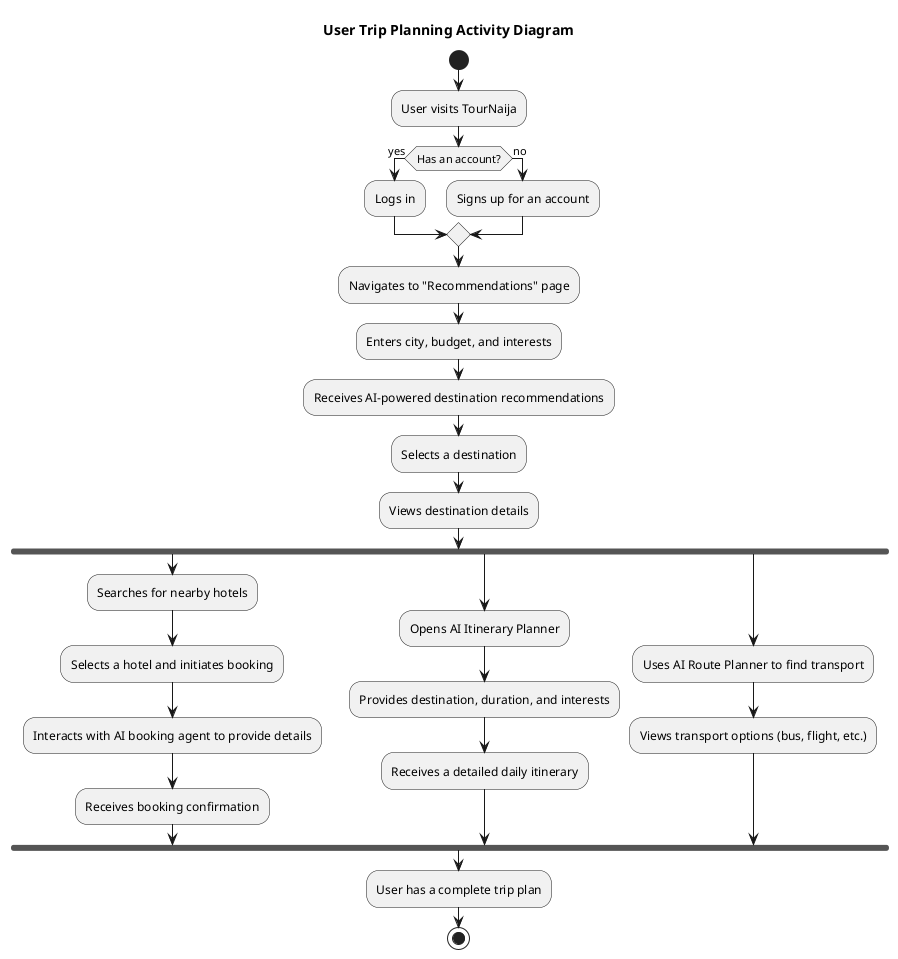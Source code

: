 @startuml Activity Diagram - Trip Planning
title User Trip Planning Activity Diagram

start
:User visits TourNaija;
if (Has an account?) then (yes)
  :Logs in;
else (no)
  :Signs up for an account;
endif
:Navigates to "Recommendations" page;
:Enters city, budget, and interests;
:Receives AI-powered destination recommendations;
:Selects a destination;
:Views destination details;
fork
  :Searches for nearby hotels;
  :Selects a hotel and initiates booking;
  :Interacts with AI booking agent to provide details;
  :Receives booking confirmation;
fork again
  :Opens AI Itinerary Planner;
  :Provides destination, duration, and interests;
  :Receives a detailed daily itinerary;
fork again
  :Uses AI Route Planner to find transport;
  :Views transport options (bus, flight, etc.);
end fork
:User has a complete trip plan;
stop

@enduml
